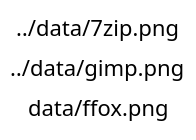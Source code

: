 {
  "$schema": "https://vega.github.io/schema/vega-lite/v5.json",
  "view": {
    "stroke": null
  },
  "description": "A simple chart with an image tooltip.",
  "data": {
    "values": [
      {
        "image": "data/ffox.png"
      },
      {
        "image": "../data/gimp.png"
      },
      {
        "image": "../data/7zip.png"
      }
    ]
  },
  "mark": "text",
  "encoding": {
    "text": {
      "field": "image"
    },
    "y": {
      "field": "image",
      "axis": null
    },
    "tooltip": [
      {
        "field": "image"
      }
    ]
  }
}
